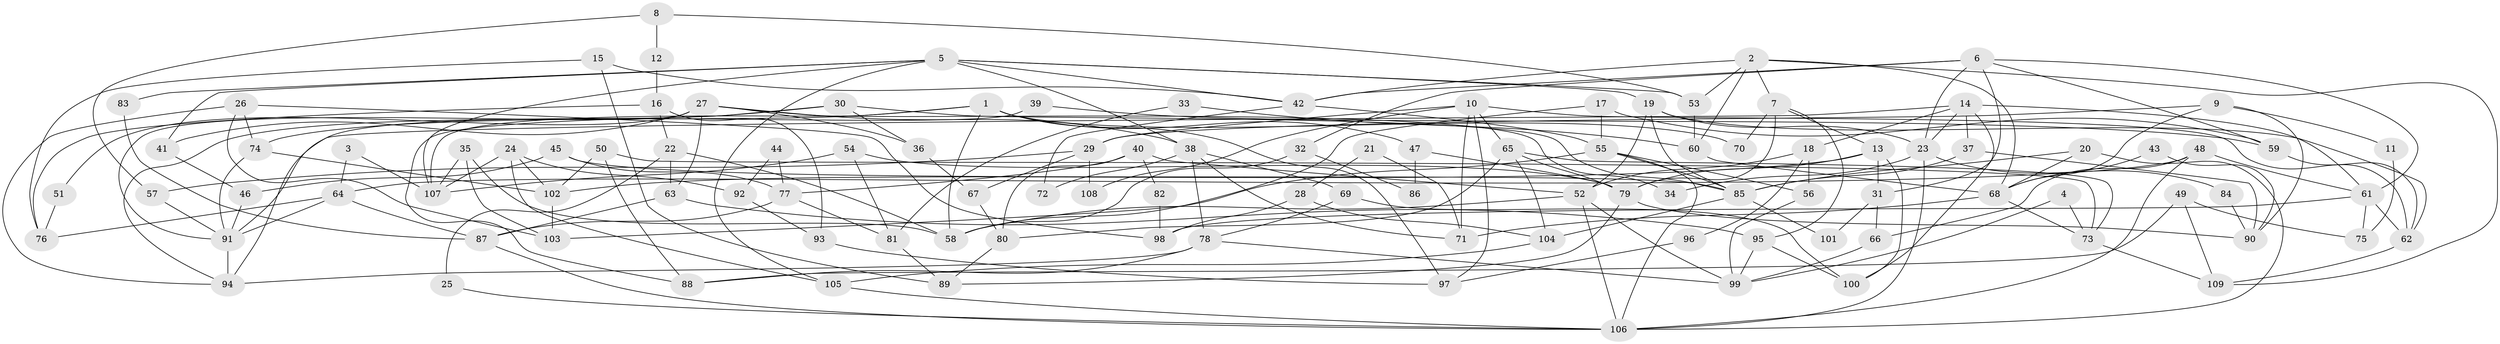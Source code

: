 // coarse degree distribution, {8: 0.08108108108108109, 10: 0.05405405405405406, 5: 0.14864864864864866, 2: 0.14864864864864866, 3: 0.24324324324324326, 4: 0.13513513513513514, 7: 0.06756756756756757, 11: 0.013513513513513514, 12: 0.013513513513513514, 9: 0.013513513513513514, 6: 0.08108108108108109}
// Generated by graph-tools (version 1.1) at 2025/23/03/03/25 07:23:58]
// undirected, 109 vertices, 218 edges
graph export_dot {
graph [start="1"]
  node [color=gray90,style=filled];
  1;
  2;
  3;
  4;
  5;
  6;
  7;
  8;
  9;
  10;
  11;
  12;
  13;
  14;
  15;
  16;
  17;
  18;
  19;
  20;
  21;
  22;
  23;
  24;
  25;
  26;
  27;
  28;
  29;
  30;
  31;
  32;
  33;
  34;
  35;
  36;
  37;
  38;
  39;
  40;
  41;
  42;
  43;
  44;
  45;
  46;
  47;
  48;
  49;
  50;
  51;
  52;
  53;
  54;
  55;
  56;
  57;
  58;
  59;
  60;
  61;
  62;
  63;
  64;
  65;
  66;
  67;
  68;
  69;
  70;
  71;
  72;
  73;
  74;
  75;
  76;
  77;
  78;
  79;
  80;
  81;
  82;
  83;
  84;
  85;
  86;
  87;
  88;
  89;
  90;
  91;
  92;
  93;
  94;
  95;
  96;
  97;
  98;
  99;
  100;
  101;
  102;
  103;
  104;
  105;
  106;
  107;
  108;
  109;
  1 -- 58;
  1 -- 74;
  1 -- 47;
  1 -- 70;
  1 -- 97;
  1 -- 107;
  2 -- 42;
  2 -- 53;
  2 -- 7;
  2 -- 60;
  2 -- 68;
  2 -- 109;
  3 -- 107;
  3 -- 64;
  4 -- 73;
  4 -- 99;
  5 -- 42;
  5 -- 107;
  5 -- 19;
  5 -- 38;
  5 -- 41;
  5 -- 53;
  5 -- 83;
  5 -- 105;
  6 -- 23;
  6 -- 61;
  6 -- 31;
  6 -- 32;
  6 -- 42;
  6 -- 59;
  7 -- 79;
  7 -- 13;
  7 -- 70;
  7 -- 95;
  8 -- 53;
  8 -- 57;
  8 -- 12;
  9 -- 68;
  9 -- 90;
  9 -- 11;
  9 -- 29;
  10 -- 71;
  10 -- 65;
  10 -- 29;
  10 -- 62;
  10 -- 97;
  10 -- 108;
  11 -- 75;
  12 -- 16;
  13 -- 31;
  13 -- 79;
  13 -- 100;
  13 -- 102;
  14 -- 23;
  14 -- 91;
  14 -- 18;
  14 -- 37;
  14 -- 61;
  14 -- 100;
  15 -- 89;
  15 -- 42;
  15 -- 76;
  16 -- 76;
  16 -- 22;
  16 -- 93;
  17 -- 59;
  17 -- 55;
  17 -- 58;
  18 -- 56;
  18 -- 52;
  18 -- 96;
  19 -- 62;
  19 -- 23;
  19 -- 52;
  19 -- 85;
  20 -- 85;
  20 -- 106;
  20 -- 68;
  21 -- 28;
  21 -- 71;
  22 -- 58;
  22 -- 63;
  22 -- 25;
  23 -- 106;
  23 -- 34;
  23 -- 84;
  24 -- 102;
  24 -- 105;
  24 -- 92;
  24 -- 107;
  25 -- 106;
  26 -- 103;
  26 -- 94;
  26 -- 74;
  26 -- 98;
  27 -- 38;
  27 -- 36;
  27 -- 34;
  27 -- 41;
  27 -- 51;
  27 -- 63;
  27 -- 91;
  28 -- 98;
  28 -- 104;
  29 -- 57;
  29 -- 67;
  29 -- 108;
  30 -- 94;
  30 -- 85;
  30 -- 36;
  30 -- 88;
  31 -- 66;
  31 -- 101;
  32 -- 58;
  32 -- 86;
  33 -- 60;
  33 -- 81;
  35 -- 107;
  35 -- 58;
  35 -- 103;
  36 -- 67;
  37 -- 85;
  37 -- 90;
  38 -- 69;
  38 -- 71;
  38 -- 72;
  38 -- 78;
  39 -- 59;
  39 -- 94;
  40 -- 52;
  40 -- 77;
  40 -- 80;
  40 -- 82;
  41 -- 46;
  42 -- 55;
  42 -- 72;
  43 -- 90;
  43 -- 68;
  44 -- 92;
  44 -- 77;
  45 -- 77;
  45 -- 85;
  45 -- 46;
  46 -- 91;
  47 -- 79;
  47 -- 86;
  48 -- 64;
  48 -- 61;
  48 -- 66;
  48 -- 106;
  49 -- 88;
  49 -- 109;
  49 -- 75;
  50 -- 102;
  50 -- 88;
  50 -- 73;
  51 -- 76;
  52 -- 58;
  52 -- 99;
  52 -- 106;
  53 -- 60;
  54 -- 107;
  54 -- 79;
  54 -- 81;
  55 -- 103;
  55 -- 106;
  55 -- 56;
  55 -- 85;
  56 -- 99;
  57 -- 91;
  59 -- 62;
  60 -- 68;
  61 -- 62;
  61 -- 75;
  61 -- 98;
  62 -- 109;
  63 -- 95;
  63 -- 87;
  64 -- 87;
  64 -- 91;
  64 -- 76;
  65 -- 73;
  65 -- 104;
  65 -- 79;
  65 -- 80;
  66 -- 99;
  67 -- 80;
  68 -- 71;
  68 -- 73;
  69 -- 78;
  69 -- 100;
  73 -- 109;
  74 -- 91;
  74 -- 102;
  77 -- 81;
  77 -- 87;
  78 -- 99;
  78 -- 88;
  78 -- 94;
  79 -- 89;
  79 -- 90;
  80 -- 89;
  81 -- 89;
  82 -- 98;
  83 -- 87;
  84 -- 90;
  85 -- 101;
  85 -- 104;
  87 -- 106;
  91 -- 94;
  92 -- 93;
  93 -- 97;
  95 -- 100;
  95 -- 99;
  96 -- 97;
  102 -- 103;
  104 -- 105;
  105 -- 106;
}
